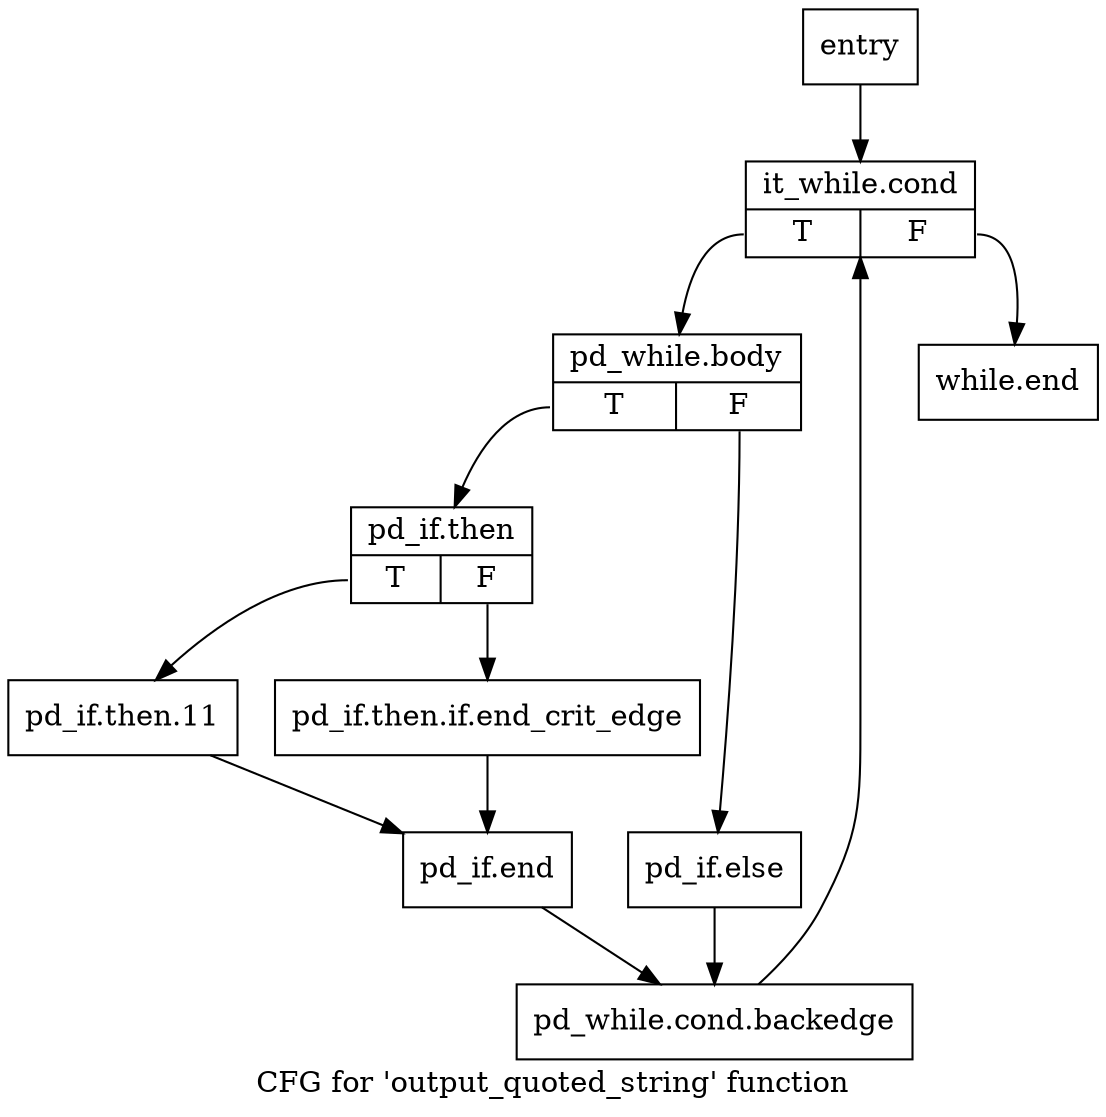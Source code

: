 digraph "CFG for 'output_quoted_string' function" {
	label="CFG for 'output_quoted_string' function";

	Node0x94cf0d0 [shape=record,label="{entry}"];
	Node0x94cf0d0 -> Node0x94cf120;
	Node0x94cf120 [shape=record,label="{it_while.cond|{<s0>T|<s1>F}}"];
	Node0x94cf120:s0 -> Node0x94cf170;
	Node0x94cf120:s1 -> Node0x94cf3a0;
	Node0x94cf170 [shape=record,label="{pd_while.body|{<s0>T|<s1>F}}"];
	Node0x94cf170:s0 -> Node0x94cf1c0;
	Node0x94cf170:s1 -> Node0x94cf300;
	Node0x94cf1c0 [shape=record,label="{pd_if.then|{<s0>T|<s1>F}}"];
	Node0x94cf1c0:s0 -> Node0x94cf260;
	Node0x94cf1c0:s1 -> Node0x94cf210;
	Node0x94cf210 [shape=record,label="{pd_if.then.if.end_crit_edge}"];
	Node0x94cf210 -> Node0x94cf2b0;
	Node0x94cf260 [shape=record,label="{pd_if.then.11}"];
	Node0x94cf260 -> Node0x94cf2b0;
	Node0x94cf2b0 [shape=record,label="{pd_if.end}"];
	Node0x94cf2b0 -> Node0x94cf350;
	Node0x94cf300 [shape=record,label="{pd_if.else}"];
	Node0x94cf300 -> Node0x94cf350;
	Node0x94cf350 [shape=record,label="{pd_while.cond.backedge}"];
	Node0x94cf350 -> Node0x94cf120;
	Node0x94cf3a0 [shape=record,label="{while.end}"];
}

